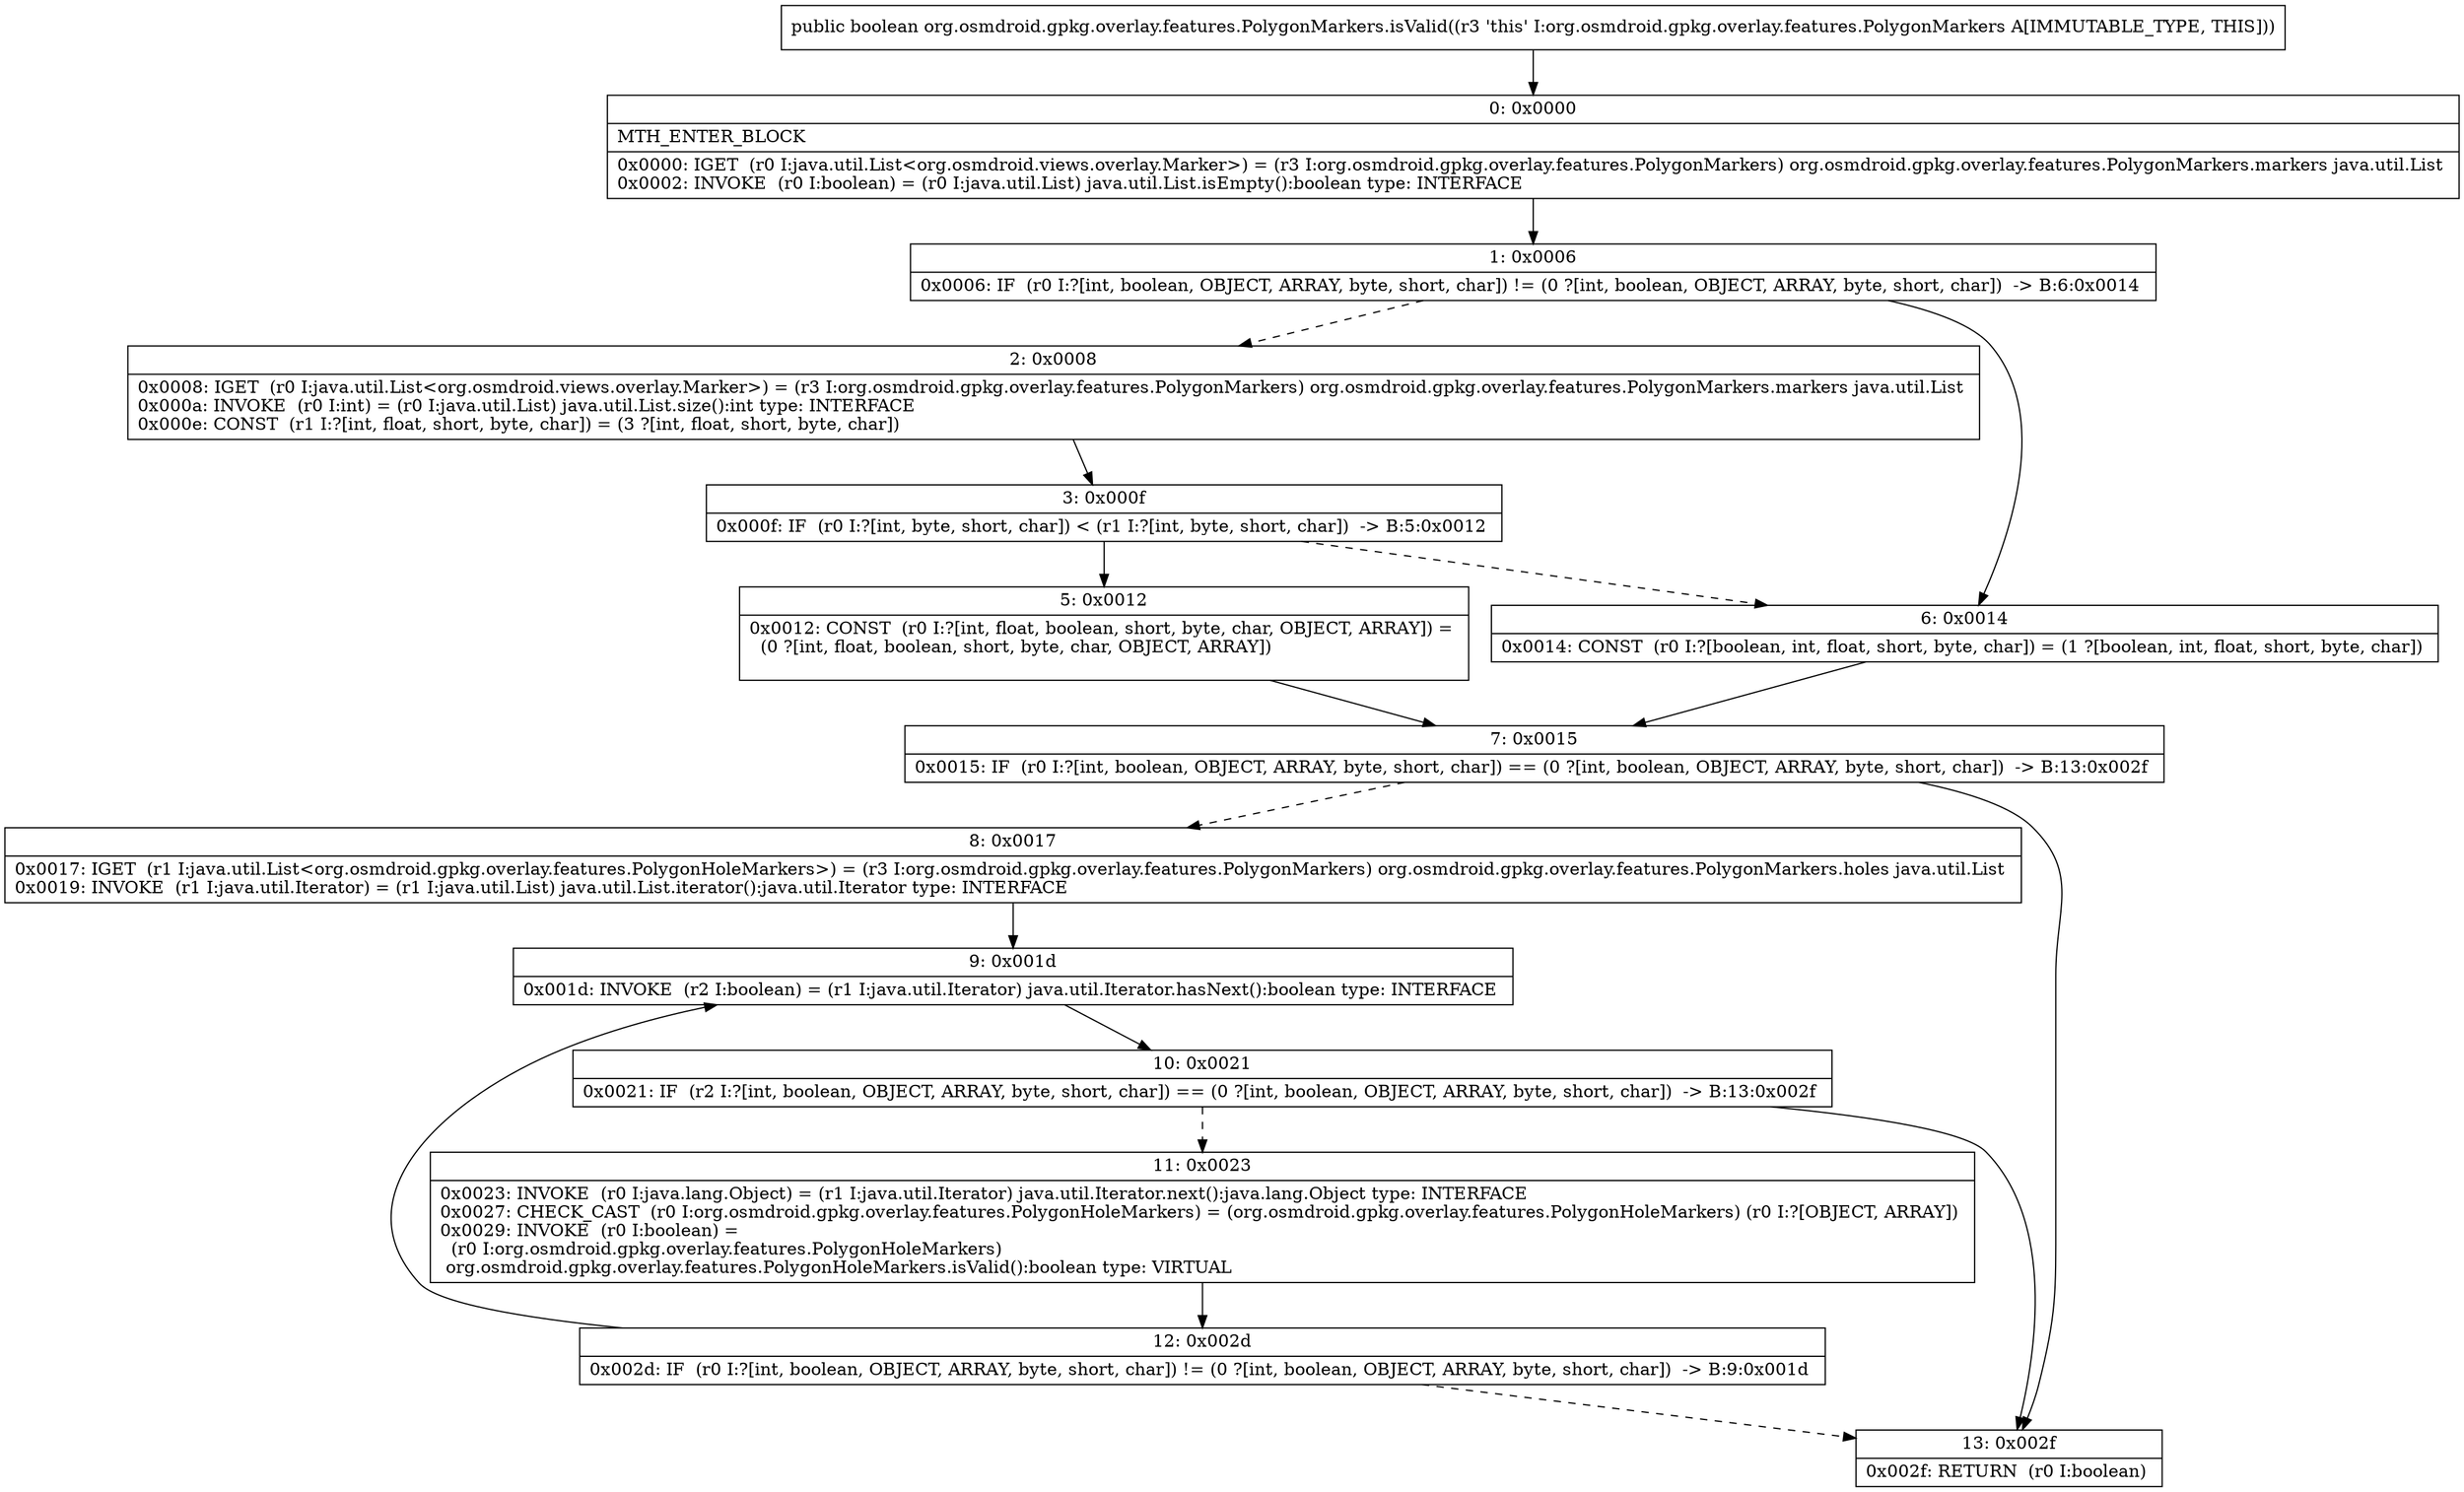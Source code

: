 digraph "CFG fororg.osmdroid.gpkg.overlay.features.PolygonMarkers.isValid()Z" {
Node_0 [shape=record,label="{0\:\ 0x0000|MTH_ENTER_BLOCK\l|0x0000: IGET  (r0 I:java.util.List\<org.osmdroid.views.overlay.Marker\>) = (r3 I:org.osmdroid.gpkg.overlay.features.PolygonMarkers) org.osmdroid.gpkg.overlay.features.PolygonMarkers.markers java.util.List \l0x0002: INVOKE  (r0 I:boolean) = (r0 I:java.util.List) java.util.List.isEmpty():boolean type: INTERFACE \l}"];
Node_1 [shape=record,label="{1\:\ 0x0006|0x0006: IF  (r0 I:?[int, boolean, OBJECT, ARRAY, byte, short, char]) != (0 ?[int, boolean, OBJECT, ARRAY, byte, short, char])  \-\> B:6:0x0014 \l}"];
Node_2 [shape=record,label="{2\:\ 0x0008|0x0008: IGET  (r0 I:java.util.List\<org.osmdroid.views.overlay.Marker\>) = (r3 I:org.osmdroid.gpkg.overlay.features.PolygonMarkers) org.osmdroid.gpkg.overlay.features.PolygonMarkers.markers java.util.List \l0x000a: INVOKE  (r0 I:int) = (r0 I:java.util.List) java.util.List.size():int type: INTERFACE \l0x000e: CONST  (r1 I:?[int, float, short, byte, char]) = (3 ?[int, float, short, byte, char]) \l}"];
Node_3 [shape=record,label="{3\:\ 0x000f|0x000f: IF  (r0 I:?[int, byte, short, char]) \< (r1 I:?[int, byte, short, char])  \-\> B:5:0x0012 \l}"];
Node_5 [shape=record,label="{5\:\ 0x0012|0x0012: CONST  (r0 I:?[int, float, boolean, short, byte, char, OBJECT, ARRAY]) = \l  (0 ?[int, float, boolean, short, byte, char, OBJECT, ARRAY])\l \l}"];
Node_6 [shape=record,label="{6\:\ 0x0014|0x0014: CONST  (r0 I:?[boolean, int, float, short, byte, char]) = (1 ?[boolean, int, float, short, byte, char]) \l}"];
Node_7 [shape=record,label="{7\:\ 0x0015|0x0015: IF  (r0 I:?[int, boolean, OBJECT, ARRAY, byte, short, char]) == (0 ?[int, boolean, OBJECT, ARRAY, byte, short, char])  \-\> B:13:0x002f \l}"];
Node_8 [shape=record,label="{8\:\ 0x0017|0x0017: IGET  (r1 I:java.util.List\<org.osmdroid.gpkg.overlay.features.PolygonHoleMarkers\>) = (r3 I:org.osmdroid.gpkg.overlay.features.PolygonMarkers) org.osmdroid.gpkg.overlay.features.PolygonMarkers.holes java.util.List \l0x0019: INVOKE  (r1 I:java.util.Iterator) = (r1 I:java.util.List) java.util.List.iterator():java.util.Iterator type: INTERFACE \l}"];
Node_9 [shape=record,label="{9\:\ 0x001d|0x001d: INVOKE  (r2 I:boolean) = (r1 I:java.util.Iterator) java.util.Iterator.hasNext():boolean type: INTERFACE \l}"];
Node_10 [shape=record,label="{10\:\ 0x0021|0x0021: IF  (r2 I:?[int, boolean, OBJECT, ARRAY, byte, short, char]) == (0 ?[int, boolean, OBJECT, ARRAY, byte, short, char])  \-\> B:13:0x002f \l}"];
Node_11 [shape=record,label="{11\:\ 0x0023|0x0023: INVOKE  (r0 I:java.lang.Object) = (r1 I:java.util.Iterator) java.util.Iterator.next():java.lang.Object type: INTERFACE \l0x0027: CHECK_CAST  (r0 I:org.osmdroid.gpkg.overlay.features.PolygonHoleMarkers) = (org.osmdroid.gpkg.overlay.features.PolygonHoleMarkers) (r0 I:?[OBJECT, ARRAY]) \l0x0029: INVOKE  (r0 I:boolean) = \l  (r0 I:org.osmdroid.gpkg.overlay.features.PolygonHoleMarkers)\l org.osmdroid.gpkg.overlay.features.PolygonHoleMarkers.isValid():boolean type: VIRTUAL \l}"];
Node_12 [shape=record,label="{12\:\ 0x002d|0x002d: IF  (r0 I:?[int, boolean, OBJECT, ARRAY, byte, short, char]) != (0 ?[int, boolean, OBJECT, ARRAY, byte, short, char])  \-\> B:9:0x001d \l}"];
Node_13 [shape=record,label="{13\:\ 0x002f|0x002f: RETURN  (r0 I:boolean) \l}"];
MethodNode[shape=record,label="{public boolean org.osmdroid.gpkg.overlay.features.PolygonMarkers.isValid((r3 'this' I:org.osmdroid.gpkg.overlay.features.PolygonMarkers A[IMMUTABLE_TYPE, THIS])) }"];
MethodNode -> Node_0;
Node_0 -> Node_1;
Node_1 -> Node_2[style=dashed];
Node_1 -> Node_6;
Node_2 -> Node_3;
Node_3 -> Node_5;
Node_3 -> Node_6[style=dashed];
Node_5 -> Node_7;
Node_6 -> Node_7;
Node_7 -> Node_8[style=dashed];
Node_7 -> Node_13;
Node_8 -> Node_9;
Node_9 -> Node_10;
Node_10 -> Node_11[style=dashed];
Node_10 -> Node_13;
Node_11 -> Node_12;
Node_12 -> Node_9;
Node_12 -> Node_13[style=dashed];
}

